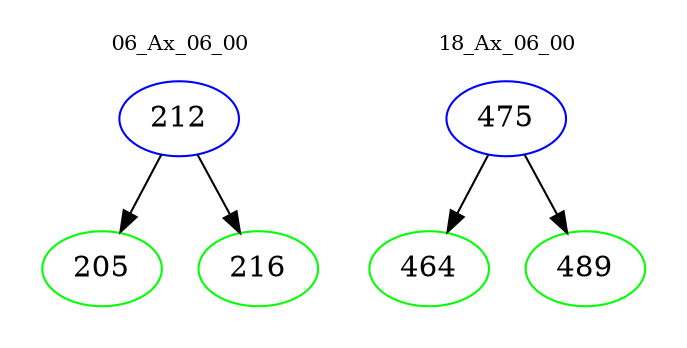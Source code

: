digraph{
subgraph cluster_0 {
color = white
label = "06_Ax_06_00";
fontsize=10;
T0_212 [label="212", color="blue"]
T0_212 -> T0_205 [color="black"]
T0_205 [label="205", color="green"]
T0_212 -> T0_216 [color="black"]
T0_216 [label="216", color="green"]
}
subgraph cluster_1 {
color = white
label = "18_Ax_06_00";
fontsize=10;
T1_475 [label="475", color="blue"]
T1_475 -> T1_464 [color="black"]
T1_464 [label="464", color="green"]
T1_475 -> T1_489 [color="black"]
T1_489 [label="489", color="green"]
}
}
